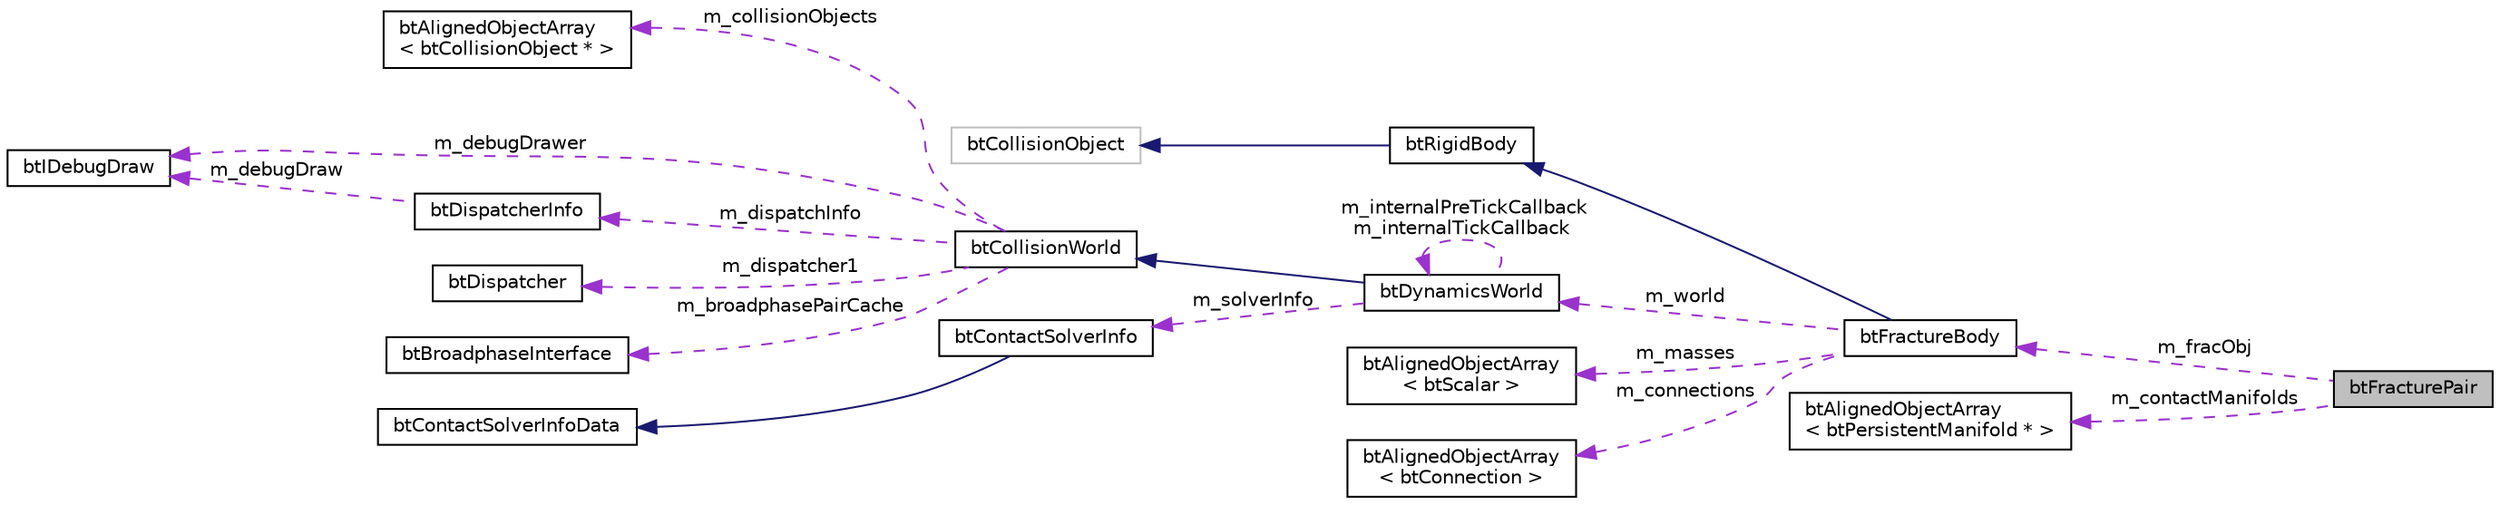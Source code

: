 digraph "btFracturePair"
{
  edge [fontname="Helvetica",fontsize="10",labelfontname="Helvetica",labelfontsize="10"];
  node [fontname="Helvetica",fontsize="10",shape=record];
  rankdir="LR";
  Node1 [label="btFracturePair",height=0.2,width=0.4,color="black", fillcolor="grey75", style="filled", fontcolor="black"];
  Node2 -> Node1 [dir="back",color="darkorchid3",fontsize="10",style="dashed",label=" m_fracObj" ,fontname="Helvetica"];
  Node2 [label="btFractureBody",height=0.2,width=0.4,color="black", fillcolor="white", style="filled",URL="$classbt_fracture_body.html"];
  Node3 -> Node2 [dir="back",color="midnightblue",fontsize="10",style="solid",fontname="Helvetica"];
  Node3 [label="btRigidBody",height=0.2,width=0.4,color="black", fillcolor="white", style="filled",URL="$classbt_rigid_body.html"];
  Node4 -> Node3 [dir="back",color="midnightblue",fontsize="10",style="solid",fontname="Helvetica"];
  Node4 [label="btCollisionObject",height=0.2,width=0.4,color="grey75", fillcolor="white", style="filled"];
  Node5 -> Node2 [dir="back",color="darkorchid3",fontsize="10",style="dashed",label=" m_world" ,fontname="Helvetica"];
  Node5 [label="btDynamicsWorld",height=0.2,width=0.4,color="black", fillcolor="white", style="filled",URL="$classbt_dynamics_world.html",tooltip="The btDynamicsWorld is the interface class for several dynamics implementation, basic, discrete, parallel, and continuous etc. "];
  Node6 -> Node5 [dir="back",color="midnightblue",fontsize="10",style="solid",fontname="Helvetica"];
  Node6 [label="btCollisionWorld",height=0.2,width=0.4,color="black", fillcolor="white", style="filled",URL="$classbt_collision_world.html",tooltip="CollisionWorld is interface and container for the collision detection. "];
  Node7 -> Node6 [dir="back",color="darkorchid3",fontsize="10",style="dashed",label=" m_collisionObjects" ,fontname="Helvetica"];
  Node7 [label="btAlignedObjectArray\l\< btCollisionObject * \>",height=0.2,width=0.4,color="black", fillcolor="white", style="filled",URL="$classbt_aligned_object_array.html"];
  Node8 -> Node6 [dir="back",color="darkorchid3",fontsize="10",style="dashed",label=" m_dispatchInfo" ,fontname="Helvetica"];
  Node8 [label="btDispatcherInfo",height=0.2,width=0.4,color="black", fillcolor="white", style="filled",URL="$structbt_dispatcher_info.html"];
  Node9 -> Node8 [dir="back",color="darkorchid3",fontsize="10",style="dashed",label=" m_debugDraw" ,fontname="Helvetica"];
  Node9 [label="btIDebugDraw",height=0.2,width=0.4,color="black", fillcolor="white", style="filled",URL="$classbt_i_debug_draw.html"];
  Node10 -> Node6 [dir="back",color="darkorchid3",fontsize="10",style="dashed",label=" m_dispatcher1" ,fontname="Helvetica"];
  Node10 [label="btDispatcher",height=0.2,width=0.4,color="black", fillcolor="white", style="filled",URL="$classbt_dispatcher.html"];
  Node11 -> Node6 [dir="back",color="darkorchid3",fontsize="10",style="dashed",label=" m_broadphasePairCache" ,fontname="Helvetica"];
  Node11 [label="btBroadphaseInterface",height=0.2,width=0.4,color="black", fillcolor="white", style="filled",URL="$classbt_broadphase_interface.html"];
  Node9 -> Node6 [dir="back",color="darkorchid3",fontsize="10",style="dashed",label=" m_debugDrawer" ,fontname="Helvetica"];
  Node5 -> Node5 [dir="back",color="darkorchid3",fontsize="10",style="dashed",label=" m_internalPreTickCallback\nm_internalTickCallback" ,fontname="Helvetica"];
  Node12 -> Node5 [dir="back",color="darkorchid3",fontsize="10",style="dashed",label=" m_solverInfo" ,fontname="Helvetica"];
  Node12 [label="btContactSolverInfo",height=0.2,width=0.4,color="black", fillcolor="white", style="filled",URL="$structbt_contact_solver_info.html"];
  Node13 -> Node12 [dir="back",color="midnightblue",fontsize="10",style="solid",fontname="Helvetica"];
  Node13 [label="btContactSolverInfoData",height=0.2,width=0.4,color="black", fillcolor="white", style="filled",URL="$structbt_contact_solver_info_data.html"];
  Node14 -> Node2 [dir="back",color="darkorchid3",fontsize="10",style="dashed",label=" m_masses" ,fontname="Helvetica"];
  Node14 [label="btAlignedObjectArray\l\< btScalar \>",height=0.2,width=0.4,color="black", fillcolor="white", style="filled",URL="$classbt_aligned_object_array.html"];
  Node15 -> Node2 [dir="back",color="darkorchid3",fontsize="10",style="dashed",label=" m_connections" ,fontname="Helvetica"];
  Node15 [label="btAlignedObjectArray\l\< btConnection \>",height=0.2,width=0.4,color="black", fillcolor="white", style="filled",URL="$classbt_aligned_object_array.html"];
  Node16 -> Node1 [dir="back",color="darkorchid3",fontsize="10",style="dashed",label=" m_contactManifolds" ,fontname="Helvetica"];
  Node16 [label="btAlignedObjectArray\l\< btPersistentManifold * \>",height=0.2,width=0.4,color="black", fillcolor="white", style="filled",URL="$classbt_aligned_object_array.html"];
}
